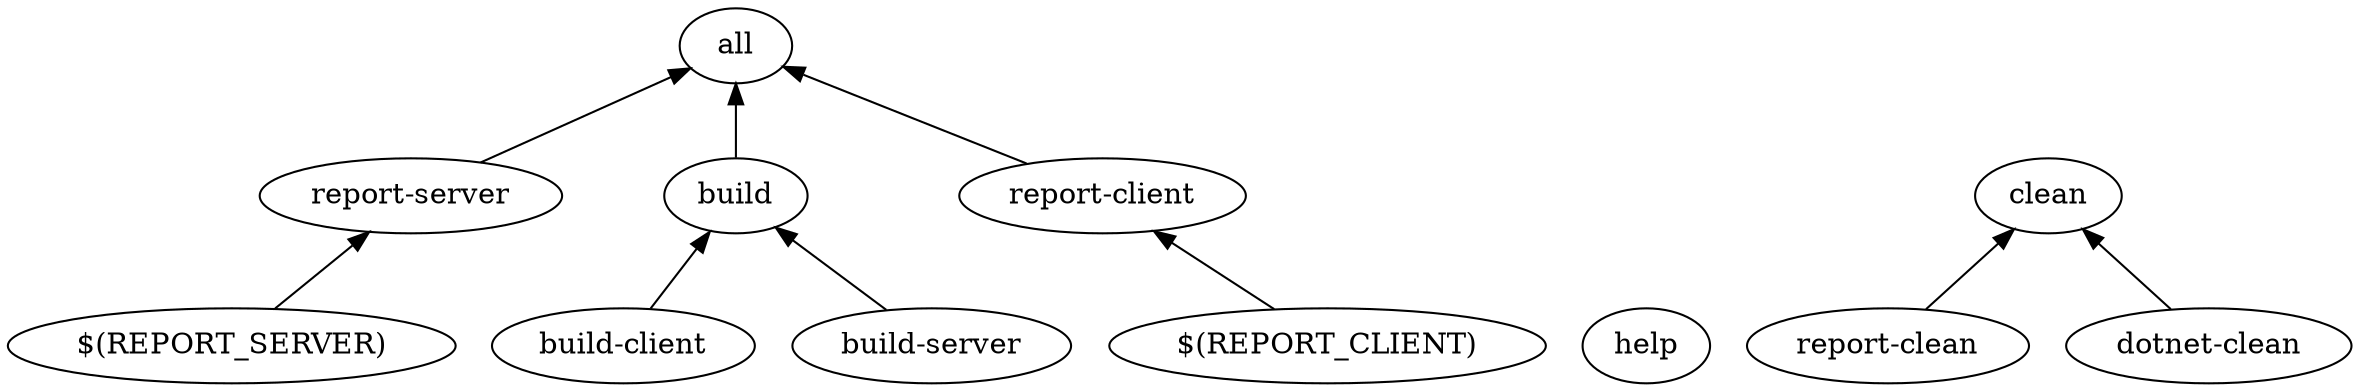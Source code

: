 digraph G {
	rankdir="BT"
	"$(REPORT_SERVER)"
	"$(REPORT_CLIENT)"
	"all"
	"build" -> "all"
	"report-server" -> "all"
	"report-client" -> "all"
	"help"
	"build"
	"build-client" -> "build"
	"build-server" -> "build"
	"build-client"
	"build-server"
	"report-server"
	"$(REPORT_SERVER)" -> "report-server"
	"report-client"
	"$(REPORT_CLIENT)" -> "report-client"
	"report-clean"
	"dotnet-clean"
	"clean"
	"dotnet-clean" -> "clean"
	"report-clean" -> "clean"
}
